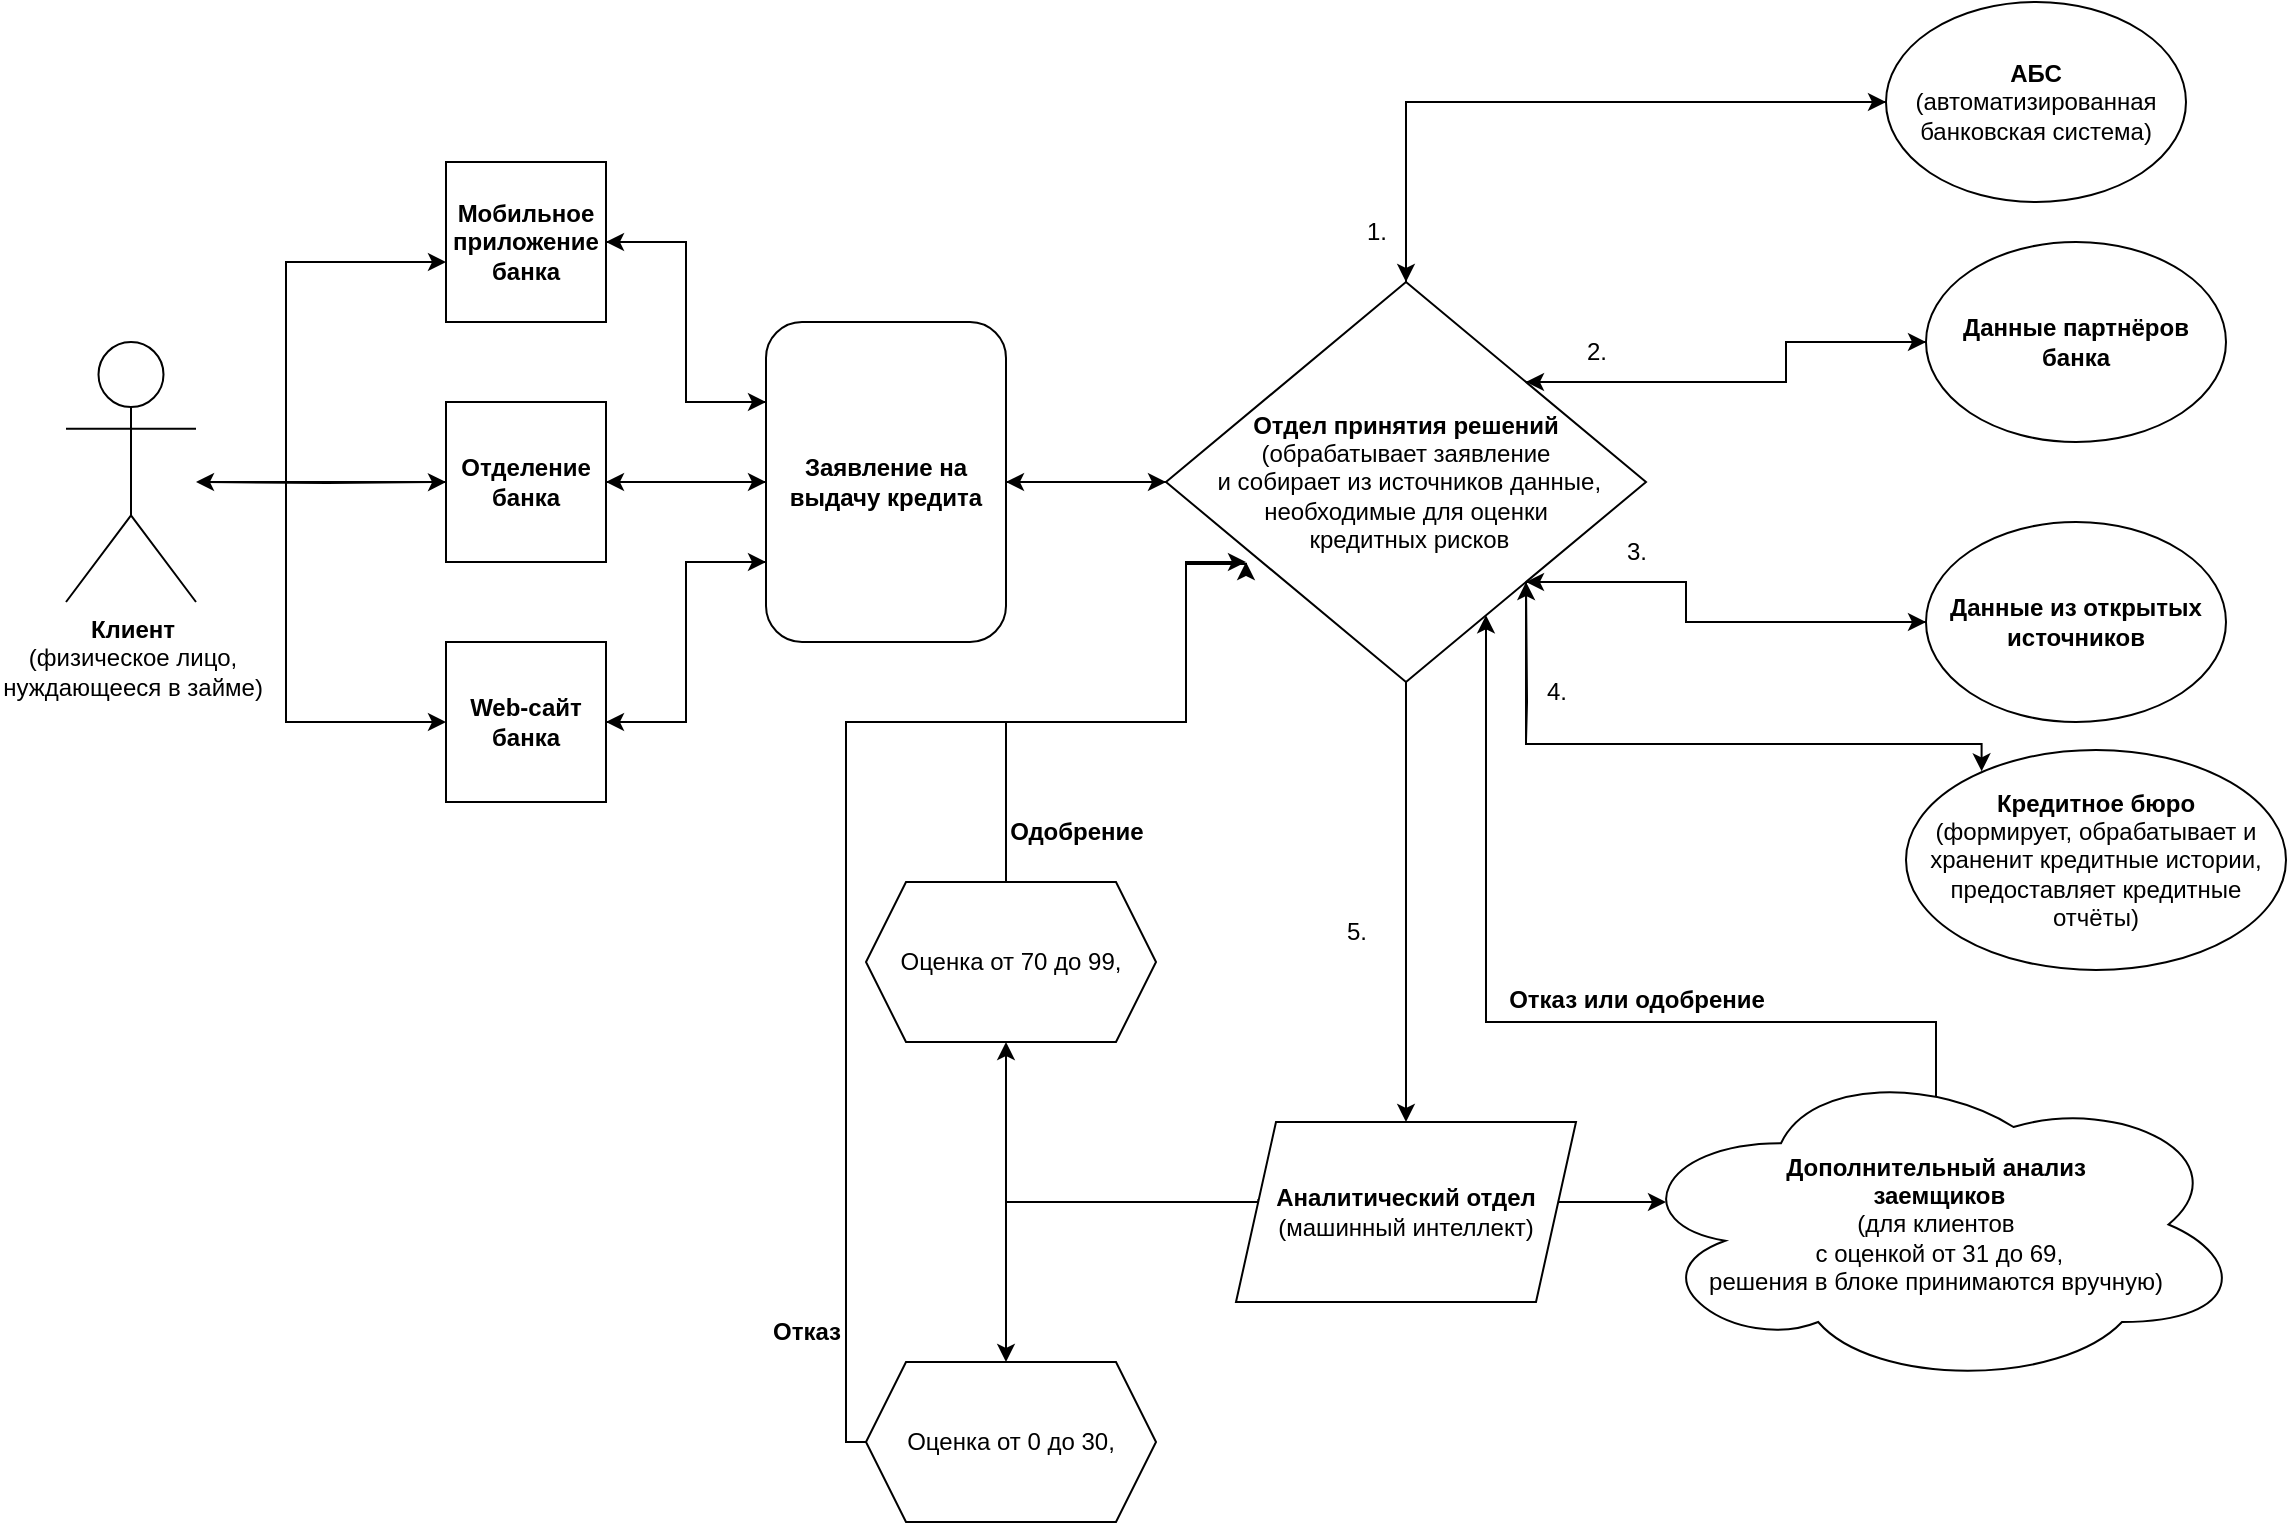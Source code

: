 <mxfile version="20.1.1" type="github">
  <diagram id="07fea595-8f29-1299-0266-81d95cde20df" name="Page-1">
    <mxGraphModel dx="1636" dy="887" grid="1" gridSize="10" guides="1" tooltips="1" connect="1" arrows="1" fold="1" page="1" pageScale="1" pageWidth="1169" pageHeight="827" background="#ffffff" math="0" shadow="0">
      <root>
        <mxCell id="0" />
        <mxCell id="1" parent="0" />
        <mxCell id="tVl8y4RNRxqrjb12IxKI-266" style="edgeStyle=orthogonalEdgeStyle;rounded=0;orthogonalLoop=1;jettySize=auto;html=1;" edge="1" parent="1">
          <mxGeometry relative="1" as="geometry">
            <mxPoint x="240" y="170" as="targetPoint" />
            <mxPoint x="120" y="280" as="sourcePoint" />
            <Array as="points">
              <mxPoint x="160" y="280" />
              <mxPoint x="160" y="170" />
            </Array>
          </mxGeometry>
        </mxCell>
        <mxCell id="tVl8y4RNRxqrjb12IxKI-267" style="edgeStyle=orthogonalEdgeStyle;rounded=0;orthogonalLoop=1;jettySize=auto;html=1;entryX=0;entryY=0.5;entryDx=0;entryDy=0;" edge="1" parent="1" target="tVl8y4RNRxqrjb12IxKI-219">
          <mxGeometry relative="1" as="geometry">
            <mxPoint x="230" y="280" as="targetPoint" />
            <mxPoint x="120" y="280" as="sourcePoint" />
          </mxGeometry>
        </mxCell>
        <mxCell id="tVl8y4RNRxqrjb12IxKI-268" style="edgeStyle=orthogonalEdgeStyle;rounded=0;orthogonalLoop=1;jettySize=auto;html=1;" edge="1" parent="1">
          <mxGeometry relative="1" as="geometry">
            <mxPoint x="240" y="400" as="targetPoint" />
            <mxPoint x="130" y="280" as="sourcePoint" />
            <Array as="points">
              <mxPoint x="160" y="280" />
              <mxPoint x="160" y="400" />
            </Array>
          </mxGeometry>
        </mxCell>
        <mxCell id="tVl8y4RNRxqrjb12IxKI-217" value="&lt;b&gt;Клиент &lt;br&gt;&lt;/b&gt;(физическое лицо, &lt;br&gt;нуждающееся в займе)" style="shape=umlActor;verticalLabelPosition=bottom;verticalAlign=top;html=1;outlineConnect=0;" vertex="1" parent="1">
          <mxGeometry x="50" y="210" width="65" height="130" as="geometry" />
        </mxCell>
        <mxCell id="tVl8y4RNRxqrjb12IxKI-273" style="edgeStyle=orthogonalEdgeStyle;rounded=0;orthogonalLoop=1;jettySize=auto;html=1;entryX=0;entryY=0.5;entryDx=0;entryDy=0;" edge="1" parent="1" source="tVl8y4RNRxqrjb12IxKI-219" target="tVl8y4RNRxqrjb12IxKI-227">
          <mxGeometry relative="1" as="geometry" />
        </mxCell>
        <mxCell id="tVl8y4RNRxqrjb12IxKI-306" style="edgeStyle=orthogonalEdgeStyle;rounded=0;orthogonalLoop=1;jettySize=auto;html=1;" edge="1" parent="1" source="tVl8y4RNRxqrjb12IxKI-219" target="tVl8y4RNRxqrjb12IxKI-217">
          <mxGeometry relative="1" as="geometry">
            <Array as="points">
              <mxPoint x="150" y="280" />
              <mxPoint x="150" y="280" />
            </Array>
          </mxGeometry>
        </mxCell>
        <mxCell id="tVl8y4RNRxqrjb12IxKI-219" value="&lt;b&gt;Отделение банка&lt;/b&gt;" style="whiteSpace=wrap;html=1;aspect=fixed;" vertex="1" parent="1">
          <mxGeometry x="240" y="240" width="80" height="80" as="geometry" />
        </mxCell>
        <mxCell id="tVl8y4RNRxqrjb12IxKI-271" style="edgeStyle=orthogonalEdgeStyle;rounded=0;orthogonalLoop=1;jettySize=auto;html=1;" edge="1" parent="1" source="tVl8y4RNRxqrjb12IxKI-222">
          <mxGeometry relative="1" as="geometry">
            <mxPoint x="400" y="320" as="targetPoint" />
            <Array as="points">
              <mxPoint x="360" y="400" />
              <mxPoint x="360" y="320" />
            </Array>
          </mxGeometry>
        </mxCell>
        <mxCell id="tVl8y4RNRxqrjb12IxKI-222" value="&lt;b&gt;Web-сайт банка&lt;/b&gt;" style="whiteSpace=wrap;html=1;aspect=fixed;" vertex="1" parent="1">
          <mxGeometry x="240" y="360" width="80" height="80" as="geometry" />
        </mxCell>
        <mxCell id="tVl8y4RNRxqrjb12IxKI-272" style="edgeStyle=orthogonalEdgeStyle;rounded=0;orthogonalLoop=1;jettySize=auto;html=1;entryX=0;entryY=0.25;entryDx=0;entryDy=0;" edge="1" parent="1" source="tVl8y4RNRxqrjb12IxKI-223" target="tVl8y4RNRxqrjb12IxKI-227">
          <mxGeometry relative="1" as="geometry">
            <mxPoint x="390" y="240" as="targetPoint" />
            <Array as="points">
              <mxPoint x="360" y="160" />
              <mxPoint x="360" y="240" />
            </Array>
          </mxGeometry>
        </mxCell>
        <mxCell id="tVl8y4RNRxqrjb12IxKI-223" value="&lt;b&gt;Мобильное приложение банка&lt;/b&gt;" style="whiteSpace=wrap;html=1;aspect=fixed;" vertex="1" parent="1">
          <mxGeometry x="240" y="120" width="80" height="80" as="geometry" />
        </mxCell>
        <mxCell id="tVl8y4RNRxqrjb12IxKI-274" style="edgeStyle=orthogonalEdgeStyle;rounded=0;orthogonalLoop=1;jettySize=auto;html=1;entryX=0;entryY=0.5;entryDx=0;entryDy=0;" edge="1" parent="1" source="tVl8y4RNRxqrjb12IxKI-227" target="tVl8y4RNRxqrjb12IxKI-233">
          <mxGeometry relative="1" as="geometry" />
        </mxCell>
        <mxCell id="tVl8y4RNRxqrjb12IxKI-303" style="edgeStyle=orthogonalEdgeStyle;rounded=0;orthogonalLoop=1;jettySize=auto;html=1;entryX=1;entryY=0.5;entryDx=0;entryDy=0;" edge="1" parent="1" source="tVl8y4RNRxqrjb12IxKI-227" target="tVl8y4RNRxqrjb12IxKI-219">
          <mxGeometry relative="1" as="geometry" />
        </mxCell>
        <mxCell id="tVl8y4RNRxqrjb12IxKI-304" style="edgeStyle=orthogonalEdgeStyle;rounded=0;orthogonalLoop=1;jettySize=auto;html=1;entryX=1;entryY=0.5;entryDx=0;entryDy=0;" edge="1" parent="1" source="tVl8y4RNRxqrjb12IxKI-227" target="tVl8y4RNRxqrjb12IxKI-223">
          <mxGeometry relative="1" as="geometry">
            <Array as="points">
              <mxPoint x="360" y="240" />
              <mxPoint x="360" y="160" />
            </Array>
          </mxGeometry>
        </mxCell>
        <mxCell id="tVl8y4RNRxqrjb12IxKI-305" style="edgeStyle=orthogonalEdgeStyle;rounded=0;orthogonalLoop=1;jettySize=auto;html=1;entryX=1;entryY=0.5;entryDx=0;entryDy=0;" edge="1" parent="1" source="tVl8y4RNRxqrjb12IxKI-227" target="tVl8y4RNRxqrjb12IxKI-222">
          <mxGeometry relative="1" as="geometry">
            <Array as="points">
              <mxPoint x="360" y="320" />
              <mxPoint x="360" y="400" />
            </Array>
          </mxGeometry>
        </mxCell>
        <mxCell id="tVl8y4RNRxqrjb12IxKI-227" value="&lt;b&gt;Заявление на выдачу кредита&lt;/b&gt;" style="rounded=1;whiteSpace=wrap;html=1;" vertex="1" parent="1">
          <mxGeometry x="400" y="200" width="120" height="160" as="geometry" />
        </mxCell>
        <mxCell id="tVl8y4RNRxqrjb12IxKI-275" style="edgeStyle=orthogonalEdgeStyle;rounded=0;orthogonalLoop=1;jettySize=auto;html=1;" edge="1" parent="1" source="tVl8y4RNRxqrjb12IxKI-233" target="tVl8y4RNRxqrjb12IxKI-238">
          <mxGeometry relative="1" as="geometry">
            <mxPoint x="760" y="120" as="targetPoint" />
            <Array as="points">
              <mxPoint x="720" y="90" />
            </Array>
          </mxGeometry>
        </mxCell>
        <mxCell id="tVl8y4RNRxqrjb12IxKI-278" style="edgeStyle=orthogonalEdgeStyle;rounded=0;orthogonalLoop=1;jettySize=auto;html=1;exitX=1;exitY=0;exitDx=0;exitDy=0;entryX=0;entryY=0.5;entryDx=0;entryDy=0;" edge="1" parent="1" source="tVl8y4RNRxqrjb12IxKI-233" target="tVl8y4RNRxqrjb12IxKI-239">
          <mxGeometry relative="1" as="geometry" />
        </mxCell>
        <mxCell id="tVl8y4RNRxqrjb12IxKI-279" style="edgeStyle=orthogonalEdgeStyle;rounded=0;orthogonalLoop=1;jettySize=auto;html=1;exitX=1;exitY=1;exitDx=0;exitDy=0;entryX=0;entryY=0.5;entryDx=0;entryDy=0;" edge="1" parent="1" source="tVl8y4RNRxqrjb12IxKI-233" target="tVl8y4RNRxqrjb12IxKI-240">
          <mxGeometry relative="1" as="geometry">
            <Array as="points">
              <mxPoint x="860" y="330" />
              <mxPoint x="860" y="350" />
            </Array>
          </mxGeometry>
        </mxCell>
        <mxCell id="tVl8y4RNRxqrjb12IxKI-280" style="edgeStyle=orthogonalEdgeStyle;rounded=0;orthogonalLoop=1;jettySize=auto;html=1;exitX=1;exitY=1;exitDx=0;exitDy=0;entryX=0.199;entryY=0.097;entryDx=0;entryDy=0;entryPerimeter=0;" edge="1" parent="1" source="tVl8y4RNRxqrjb12IxKI-233" target="tVl8y4RNRxqrjb12IxKI-241">
          <mxGeometry relative="1" as="geometry">
            <mxPoint x="780" y="390" as="targetPoint" />
            <Array as="points">
              <mxPoint x="780" y="411" />
            </Array>
          </mxGeometry>
        </mxCell>
        <mxCell id="tVl8y4RNRxqrjb12IxKI-281" style="edgeStyle=orthogonalEdgeStyle;rounded=0;orthogonalLoop=1;jettySize=auto;html=1;entryX=0.5;entryY=0;entryDx=0;entryDy=0;" edge="1" parent="1" source="tVl8y4RNRxqrjb12IxKI-233" target="tVl8y4RNRxqrjb12IxKI-264">
          <mxGeometry relative="1" as="geometry" />
        </mxCell>
        <mxCell id="tVl8y4RNRxqrjb12IxKI-302" style="edgeStyle=orthogonalEdgeStyle;rounded=0;orthogonalLoop=1;jettySize=auto;html=1;" edge="1" parent="1" source="tVl8y4RNRxqrjb12IxKI-233">
          <mxGeometry relative="1" as="geometry">
            <mxPoint x="520" y="280" as="targetPoint" />
          </mxGeometry>
        </mxCell>
        <mxCell id="tVl8y4RNRxqrjb12IxKI-233" value="&lt;b&gt;Отдел принятия решений&lt;/b&gt;&lt;br&gt;(обрабатывает заявление&lt;br&gt;&amp;nbsp;и собирает из источников данные, &lt;br&gt;необходимые для оценки&lt;br&gt;&amp;nbsp;кредитных рисков" style="rhombus;whiteSpace=wrap;html=1;" vertex="1" parent="1">
          <mxGeometry x="600" y="180" width="240" height="200" as="geometry" />
        </mxCell>
        <mxCell id="tVl8y4RNRxqrjb12IxKI-301" style="edgeStyle=orthogonalEdgeStyle;rounded=0;orthogonalLoop=1;jettySize=auto;html=1;entryX=0.5;entryY=0;entryDx=0;entryDy=0;" edge="1" parent="1" source="tVl8y4RNRxqrjb12IxKI-238" target="tVl8y4RNRxqrjb12IxKI-233">
          <mxGeometry relative="1" as="geometry" />
        </mxCell>
        <mxCell id="tVl8y4RNRxqrjb12IxKI-238" value="&lt;b&gt;АБС&lt;br&gt;&lt;/b&gt;(автоматизированная банковская система)" style="ellipse;whiteSpace=wrap;html=1;" vertex="1" parent="1">
          <mxGeometry x="960" y="40" width="150" height="100" as="geometry" />
        </mxCell>
        <mxCell id="tVl8y4RNRxqrjb12IxKI-300" style="edgeStyle=orthogonalEdgeStyle;rounded=0;orthogonalLoop=1;jettySize=auto;html=1;entryX=1;entryY=0;entryDx=0;entryDy=0;" edge="1" parent="1" source="tVl8y4RNRxqrjb12IxKI-239" target="tVl8y4RNRxqrjb12IxKI-233">
          <mxGeometry relative="1" as="geometry" />
        </mxCell>
        <mxCell id="tVl8y4RNRxqrjb12IxKI-239" value="&lt;b&gt;Данные партнёров банка&lt;/b&gt;" style="ellipse;whiteSpace=wrap;html=1;" vertex="1" parent="1">
          <mxGeometry x="980" y="160" width="150" height="100" as="geometry" />
        </mxCell>
        <mxCell id="tVl8y4RNRxqrjb12IxKI-299" style="edgeStyle=orthogonalEdgeStyle;rounded=0;orthogonalLoop=1;jettySize=auto;html=1;" edge="1" parent="1" source="tVl8y4RNRxqrjb12IxKI-240">
          <mxGeometry relative="1" as="geometry">
            <mxPoint x="780" y="330" as="targetPoint" />
            <Array as="points">
              <mxPoint x="860" y="350" />
              <mxPoint x="860" y="330" />
            </Array>
          </mxGeometry>
        </mxCell>
        <mxCell id="tVl8y4RNRxqrjb12IxKI-240" value="&lt;b&gt;Данные из открытых источников&lt;/b&gt;" style="ellipse;whiteSpace=wrap;html=1;" vertex="1" parent="1">
          <mxGeometry x="980" y="300" width="150" height="100" as="geometry" />
        </mxCell>
        <mxCell id="tVl8y4RNRxqrjb12IxKI-241" value="&lt;b&gt;Кредитное бюро&lt;/b&gt;&lt;br&gt;(формирует, обрабатывает и храненит кредитные истории, предоставляет кредитные отчёты)" style="ellipse;whiteSpace=wrap;html=1;" vertex="1" parent="1">
          <mxGeometry x="970" y="414" width="190" height="110" as="geometry" />
        </mxCell>
        <mxCell id="tVl8y4RNRxqrjb12IxKI-259" value="1." style="text;html=1;align=center;verticalAlign=middle;resizable=0;points=[];autosize=1;strokeColor=none;fillColor=none;" vertex="1" parent="1">
          <mxGeometry x="690" y="140" width="30" height="30" as="geometry" />
        </mxCell>
        <mxCell id="tVl8y4RNRxqrjb12IxKI-260" value="2." style="text;html=1;align=center;verticalAlign=middle;resizable=0;points=[];autosize=1;strokeColor=none;fillColor=none;" vertex="1" parent="1">
          <mxGeometry x="800" y="200" width="30" height="30" as="geometry" />
        </mxCell>
        <mxCell id="tVl8y4RNRxqrjb12IxKI-261" value="3." style="text;html=1;align=center;verticalAlign=middle;resizable=0;points=[];autosize=1;strokeColor=none;fillColor=none;" vertex="1" parent="1">
          <mxGeometry x="820" y="300" width="30" height="30" as="geometry" />
        </mxCell>
        <mxCell id="tVl8y4RNRxqrjb12IxKI-298" style="edgeStyle=orthogonalEdgeStyle;rounded=0;orthogonalLoop=1;jettySize=auto;html=1;entryX=1;entryY=1;entryDx=0;entryDy=0;" edge="1" parent="1" target="tVl8y4RNRxqrjb12IxKI-233">
          <mxGeometry relative="1" as="geometry">
            <mxPoint x="780" y="340" as="targetPoint" />
            <mxPoint x="780" y="410" as="sourcePoint" />
          </mxGeometry>
        </mxCell>
        <mxCell id="tVl8y4RNRxqrjb12IxKI-262" value="4." style="text;html=1;align=center;verticalAlign=middle;resizable=0;points=[];autosize=1;strokeColor=none;fillColor=none;" vertex="1" parent="1">
          <mxGeometry x="780" y="370" width="30" height="30" as="geometry" />
        </mxCell>
        <mxCell id="tVl8y4RNRxqrjb12IxKI-263" value="5." style="text;html=1;align=center;verticalAlign=middle;resizable=0;points=[];autosize=1;strokeColor=none;fillColor=none;" vertex="1" parent="1">
          <mxGeometry x="680" y="490" width="30" height="30" as="geometry" />
        </mxCell>
        <mxCell id="tVl8y4RNRxqrjb12IxKI-265" style="edgeStyle=orthogonalEdgeStyle;rounded=0;orthogonalLoop=1;jettySize=auto;html=1;exitX=0.066;exitY=0.428;exitDx=0;exitDy=0;exitPerimeter=0;" edge="1" parent="1" source="tVl8y4RNRxqrjb12IxKI-264">
          <mxGeometry relative="1" as="geometry">
            <mxPoint x="520" y="720" as="targetPoint" />
            <Array as="points">
              <mxPoint x="646" y="640" />
              <mxPoint x="520" y="640" />
            </Array>
          </mxGeometry>
        </mxCell>
        <mxCell id="tVl8y4RNRxqrjb12IxKI-287" style="edgeStyle=orthogonalEdgeStyle;rounded=0;orthogonalLoop=1;jettySize=auto;html=1;" edge="1" parent="1" source="tVl8y4RNRxqrjb12IxKI-264">
          <mxGeometry relative="1" as="geometry">
            <mxPoint x="520" y="560" as="targetPoint" />
            <Array as="points">
              <mxPoint x="520" y="640" />
            </Array>
          </mxGeometry>
        </mxCell>
        <mxCell id="tVl8y4RNRxqrjb12IxKI-290" style="edgeStyle=orthogonalEdgeStyle;rounded=0;orthogonalLoop=1;jettySize=auto;html=1;" edge="1" parent="1">
          <mxGeometry relative="1" as="geometry">
            <mxPoint x="850" y="640" as="targetPoint" />
            <mxPoint x="795" y="640" as="sourcePoint" />
          </mxGeometry>
        </mxCell>
        <mxCell id="tVl8y4RNRxqrjb12IxKI-264" value="&lt;b&gt;Аналитический отдел&lt;/b&gt;&lt;br&gt;(машинный интеллект)" style="shape=parallelogram;perimeter=parallelogramPerimeter;whiteSpace=wrap;html=1;fixedSize=1;" vertex="1" parent="1">
          <mxGeometry x="635" y="600" width="170" height="90" as="geometry" />
        </mxCell>
        <mxCell id="tVl8y4RNRxqrjb12IxKI-293" style="edgeStyle=orthogonalEdgeStyle;rounded=0;orthogonalLoop=1;jettySize=auto;html=1;" edge="1" parent="1" source="tVl8y4RNRxqrjb12IxKI-286">
          <mxGeometry relative="1" as="geometry">
            <mxPoint x="640" y="320" as="targetPoint" />
            <Array as="points">
              <mxPoint x="440" y="760" />
              <mxPoint x="440" y="400" />
              <mxPoint x="610" y="400" />
              <mxPoint x="610" y="321" />
            </Array>
          </mxGeometry>
        </mxCell>
        <mxCell id="tVl8y4RNRxqrjb12IxKI-286" value="Оценка от 0 до 30,&lt;br&gt;" style="shape=hexagon;perimeter=hexagonPerimeter2;whiteSpace=wrap;html=1;fixedSize=1;" vertex="1" parent="1">
          <mxGeometry x="450" y="720" width="145" height="80" as="geometry" />
        </mxCell>
        <mxCell id="tVl8y4RNRxqrjb12IxKI-296" style="edgeStyle=orthogonalEdgeStyle;rounded=0;orthogonalLoop=1;jettySize=auto;html=1;exitX=0.5;exitY=0;exitDx=0;exitDy=0;" edge="1" parent="1">
          <mxGeometry relative="1" as="geometry">
            <mxPoint x="640" y="320" as="targetPoint" />
            <mxPoint x="520" y="480" as="sourcePoint" />
            <Array as="points">
              <mxPoint x="520" y="400" />
              <mxPoint x="610" y="400" />
              <mxPoint x="610" y="320" />
            </Array>
          </mxGeometry>
        </mxCell>
        <mxCell id="tVl8y4RNRxqrjb12IxKI-288" value="Оценка от 70 до 99,&lt;br&gt;" style="shape=hexagon;perimeter=hexagonPerimeter2;whiteSpace=wrap;html=1;fixedSize=1;" vertex="1" parent="1">
          <mxGeometry x="450" y="480" width="145" height="80" as="geometry" />
        </mxCell>
        <mxCell id="tVl8y4RNRxqrjb12IxKI-297" style="edgeStyle=orthogonalEdgeStyle;rounded=0;orthogonalLoop=1;jettySize=auto;html=1;exitX=0.5;exitY=0.115;exitDx=0;exitDy=0;exitPerimeter=0;" edge="1" parent="1" source="tVl8y4RNRxqrjb12IxKI-291" target="tVl8y4RNRxqrjb12IxKI-233">
          <mxGeometry relative="1" as="geometry">
            <mxPoint x="760" y="390" as="targetPoint" />
            <Array as="points">
              <mxPoint x="985" y="550" />
              <mxPoint x="760" y="550" />
            </Array>
          </mxGeometry>
        </mxCell>
        <mxCell id="tVl8y4RNRxqrjb12IxKI-291" value="&lt;b&gt;Дополнительный анализ&lt;br&gt;&amp;nbsp;заемщиков&lt;/b&gt; &lt;br&gt;(для клиентов&lt;br&gt;&amp;nbsp;с оценкой&amp;nbsp;от 31 до 69, &lt;br&gt;решения в блоке принимаются вручную)" style="ellipse;shape=cloud;whiteSpace=wrap;html=1;" vertex="1" parent="1">
          <mxGeometry x="830" y="570" width="310" height="162.5" as="geometry" />
        </mxCell>
        <mxCell id="tVl8y4RNRxqrjb12IxKI-307" value="&lt;b&gt;Отказ или одобрение&lt;/b&gt;" style="text;html=1;align=center;verticalAlign=middle;resizable=0;points=[];autosize=1;strokeColor=none;fillColor=none;" vertex="1" parent="1">
          <mxGeometry x="760" y="524" width="150" height="30" as="geometry" />
        </mxCell>
        <mxCell id="tVl8y4RNRxqrjb12IxKI-308" value="&lt;b style=&quot;&quot;&gt;Одобрение&lt;/b&gt;" style="text;html=1;align=center;verticalAlign=middle;resizable=0;points=[];autosize=1;strokeColor=none;fillColor=none;" vertex="1" parent="1">
          <mxGeometry x="510" y="440" width="90" height="30" as="geometry" />
        </mxCell>
        <mxCell id="tVl8y4RNRxqrjb12IxKI-309" value="&lt;b style=&quot;&quot;&gt;Отказ&lt;/b&gt;" style="text;html=1;align=center;verticalAlign=middle;resizable=0;points=[];autosize=1;strokeColor=none;fillColor=none;" vertex="1" parent="1">
          <mxGeometry x="390" y="690" width="60" height="30" as="geometry" />
        </mxCell>
      </root>
    </mxGraphModel>
  </diagram>
</mxfile>

